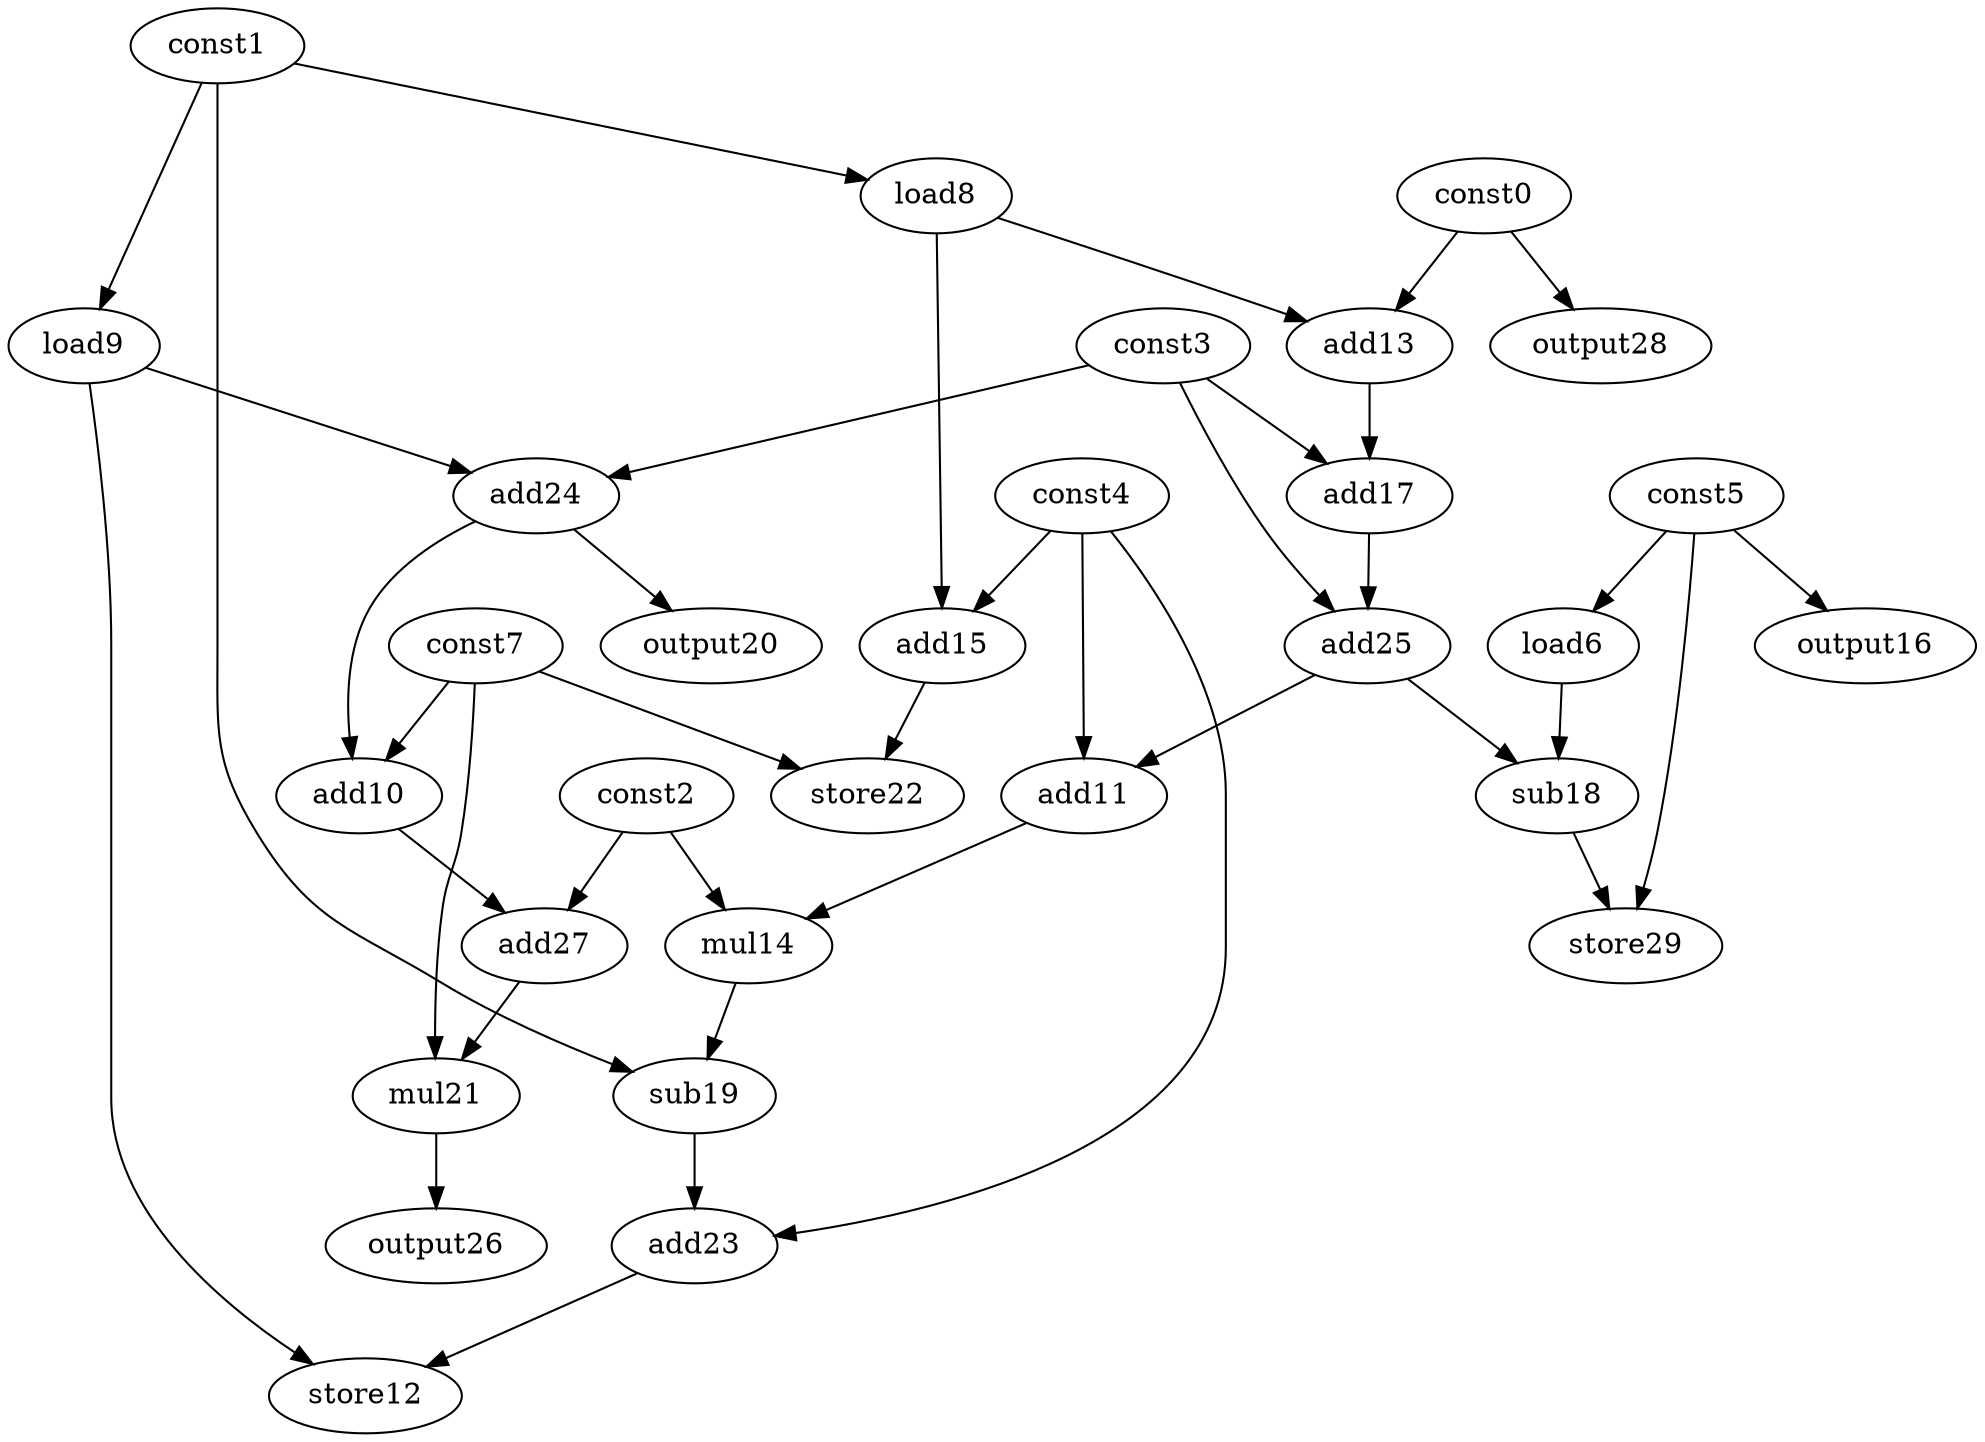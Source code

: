 digraph G { 
const0[opcode=const]; 
const1[opcode=const]; 
const2[opcode=const]; 
const3[opcode=const]; 
const4[opcode=const]; 
const5[opcode=const]; 
load6[opcode=load]; 
const7[opcode=const]; 
load8[opcode=load]; 
load9[opcode=load]; 
add10[opcode=add]; 
add11[opcode=add]; 
store12[opcode=store]; 
add13[opcode=add]; 
mul14[opcode=mul]; 
add15[opcode=add]; 
output16[opcode=output]; 
add17[opcode=add]; 
sub18[opcode=sub]; 
sub19[opcode=sub]; 
output20[opcode=output]; 
mul21[opcode=mul]; 
store22[opcode=store]; 
add23[opcode=add]; 
add24[opcode=add]; 
add25[opcode=add]; 
output26[opcode=output]; 
add27[opcode=add]; 
output28[opcode=output]; 
store29[opcode=store]; 
const5->load6[operand=0];
const1->load8[operand=0];
const1->load9[operand=0];
const5->output16[operand=0];
const0->output28[operand=0];
const0->add13[operand=0];
load8->add13[operand=1];
load8->add15[operand=0];
const4->add15[operand=1];
load9->add24[operand=0];
const3->add24[operand=1];
add24->add10[operand=0];
const7->add10[operand=1];
const3->add17[operand=0];
add13->add17[operand=1];
add24->output20[operand=0];
add15->store22[operand=0];
const7->store22[operand=1];
add17->add25[operand=0];
const3->add25[operand=1];
add10->add27[operand=0];
const2->add27[operand=1];
add25->add11[operand=0];
const4->add11[operand=1];
add25->sub18[operand=0];
load6->sub18[operand=1];
add27->mul21[operand=0];
const7->mul21[operand=1];
const2->mul14[operand=0];
add11->mul14[operand=1];
mul21->output26[operand=0];
sub18->store29[operand=0];
const5->store29[operand=1];
const1->sub19[operand=0];
mul14->sub19[operand=1];
sub19->add23[operand=0];
const4->add23[operand=1];
load9->store12[operand=0];
add23->store12[operand=1];
}
